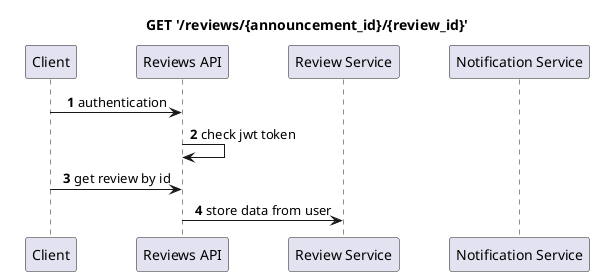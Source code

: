 @startuml layers
autonumber
skinparam sequence {
    ParticipantPadding 20
    MessageAlign center
}

title GET '/reviews/{announcement_id}/{review_id}'

participant Client as Client
participant "Reviews API" as ReviewsAPI
participant "Review Service" as RService
participant "Notification Service" as NService

Client -> ReviewsAPI: authentication
ReviewsAPI -> ReviewsAPI: check jwt token

Client -> ReviewsAPI: get review by id
ReviewsAPI -> RService: store data from user

